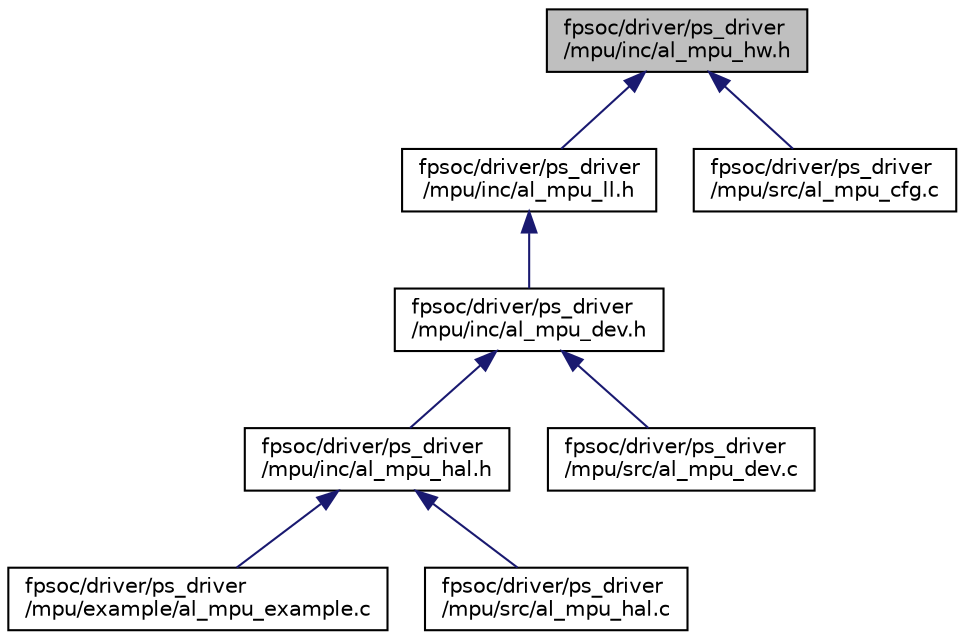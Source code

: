 digraph "fpsoc/driver/ps_driver/mpu/inc/al_mpu_hw.h"
{
  edge [fontname="Helvetica",fontsize="10",labelfontname="Helvetica",labelfontsize="10"];
  node [fontname="Helvetica",fontsize="10",shape=record];
  Node2 [label="fpsoc/driver/ps_driver\l/mpu/inc/al_mpu_hw.h",height=0.2,width=0.4,color="black", fillcolor="grey75", style="filled", fontcolor="black"];
  Node2 -> Node3 [dir="back",color="midnightblue",fontsize="10",style="solid",fontname="Helvetica"];
  Node3 [label="fpsoc/driver/ps_driver\l/mpu/inc/al_mpu_ll.h",height=0.2,width=0.4,color="black", fillcolor="white", style="filled",URL="$al__mpu__ll_8h.html"];
  Node3 -> Node4 [dir="back",color="midnightblue",fontsize="10",style="solid",fontname="Helvetica"];
  Node4 [label="fpsoc/driver/ps_driver\l/mpu/inc/al_mpu_dev.h",height=0.2,width=0.4,color="black", fillcolor="white", style="filled",URL="$al__mpu__dev_8h.html"];
  Node4 -> Node5 [dir="back",color="midnightblue",fontsize="10",style="solid",fontname="Helvetica"];
  Node5 [label="fpsoc/driver/ps_driver\l/mpu/inc/al_mpu_hal.h",height=0.2,width=0.4,color="black", fillcolor="white", style="filled",URL="$al__mpu__hal_8h.html"];
  Node5 -> Node6 [dir="back",color="midnightblue",fontsize="10",style="solid",fontname="Helvetica"];
  Node6 [label="fpsoc/driver/ps_driver\l/mpu/example/al_mpu_example.c",height=0.2,width=0.4,color="black", fillcolor="white", style="filled",URL="$al__mpu__example_8c.html",tooltip="mmc sdma al_mpu_example "];
  Node5 -> Node7 [dir="back",color="midnightblue",fontsize="10",style="solid",fontname="Helvetica"];
  Node7 [label="fpsoc/driver/ps_driver\l/mpu/src/al_mpu_hal.c",height=0.2,width=0.4,color="black", fillcolor="white", style="filled",URL="$al__mpu__hal_8c.html"];
  Node4 -> Node8 [dir="back",color="midnightblue",fontsize="10",style="solid",fontname="Helvetica"];
  Node8 [label="fpsoc/driver/ps_driver\l/mpu/src/al_mpu_dev.c",height=0.2,width=0.4,color="black", fillcolor="white", style="filled",URL="$al__mpu__dev_8c.html"];
  Node2 -> Node9 [dir="back",color="midnightblue",fontsize="10",style="solid",fontname="Helvetica"];
  Node9 [label="fpsoc/driver/ps_driver\l/mpu/src/al_mpu_cfg.c",height=0.2,width=0.4,color="black", fillcolor="white", style="filled",URL="$al__mpu__cfg_8c.html"];
}
